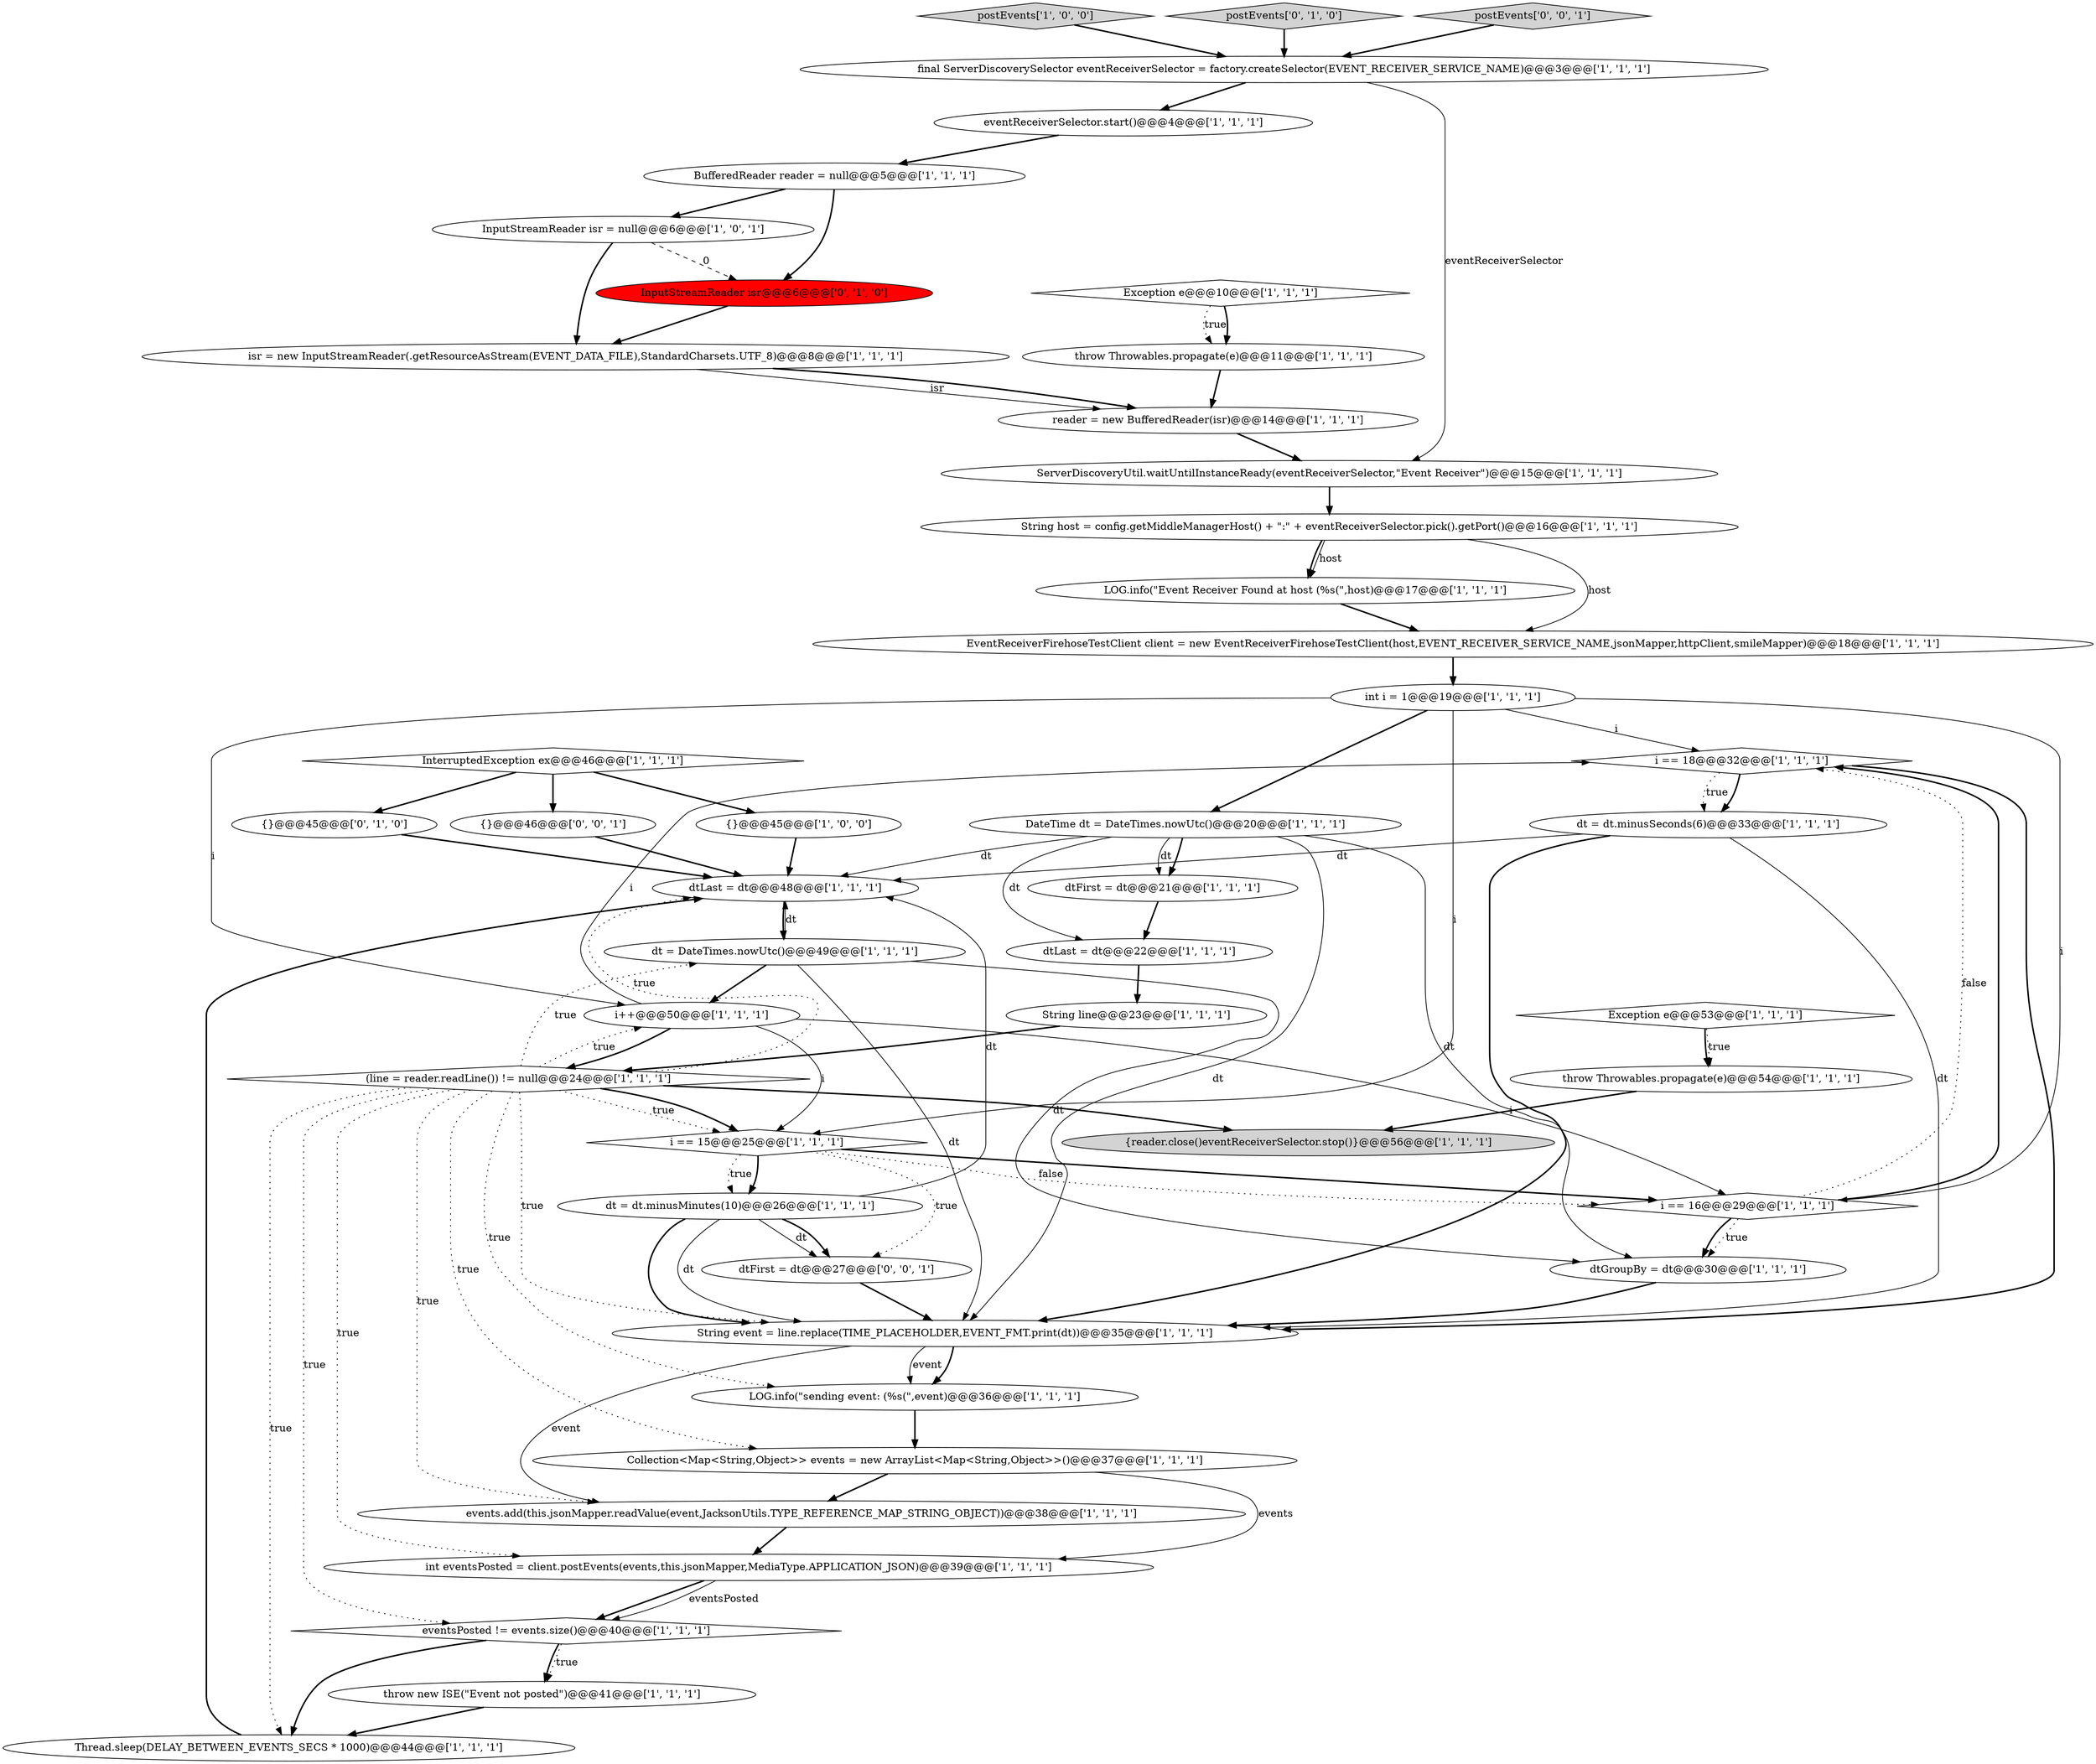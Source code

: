digraph {
9 [style = filled, label = "i == 18@@@32@@@['1', '1', '1']", fillcolor = white, shape = diamond image = "AAA0AAABBB1BBB"];
11 [style = filled, label = "Collection<Map<String,Object>> events = new ArrayList<Map<String,Object>>()@@@37@@@['1', '1', '1']", fillcolor = white, shape = ellipse image = "AAA0AAABBB1BBB"];
22 [style = filled, label = "throw new ISE(\"Event not posted\")@@@41@@@['1', '1', '1']", fillcolor = white, shape = ellipse image = "AAA0AAABBB1BBB"];
37 [style = filled, label = "(line = reader.readLine()) != null@@@24@@@['1', '1', '1']", fillcolor = white, shape = diamond image = "AAA0AAABBB1BBB"];
12 [style = filled, label = "String line@@@23@@@['1', '1', '1']", fillcolor = white, shape = ellipse image = "AAA0AAABBB1BBB"];
5 [style = filled, label = "int eventsPosted = client.postEvents(events,this.jsonMapper,MediaType.APPLICATION_JSON)@@@39@@@['1', '1', '1']", fillcolor = white, shape = ellipse image = "AAA0AAABBB1BBB"];
34 [style = filled, label = "InterruptedException ex@@@46@@@['1', '1', '1']", fillcolor = white, shape = diamond image = "AAA0AAABBB1BBB"];
27 [style = filled, label = "throw Throwables.propagate(e)@@@11@@@['1', '1', '1']", fillcolor = white, shape = ellipse image = "AAA0AAABBB1BBB"];
31 [style = filled, label = "ServerDiscoveryUtil.waitUntilInstanceReady(eventReceiverSelector,\"Event Receiver\")@@@15@@@['1', '1', '1']", fillcolor = white, shape = ellipse image = "AAA0AAABBB1BBB"];
3 [style = filled, label = "postEvents['1', '0', '0']", fillcolor = lightgray, shape = diamond image = "AAA0AAABBB1BBB"];
33 [style = filled, label = "int i = 1@@@19@@@['1', '1', '1']", fillcolor = white, shape = ellipse image = "AAA0AAABBB1BBB"];
39 [style = filled, label = "dt = DateTimes.nowUtc()@@@49@@@['1', '1', '1']", fillcolor = white, shape = ellipse image = "AAA0AAABBB1BBB"];
17 [style = filled, label = "DateTime dt = DateTimes.nowUtc()@@@20@@@['1', '1', '1']", fillcolor = white, shape = ellipse image = "AAA0AAABBB1BBB"];
24 [style = filled, label = "{reader.close()eventReceiverSelector.stop()}@@@56@@@['1', '1', '1']", fillcolor = lightgray, shape = ellipse image = "AAA0AAABBB1BBB"];
1 [style = filled, label = "eventReceiverSelector.start()@@@4@@@['1', '1', '1']", fillcolor = white, shape = ellipse image = "AAA0AAABBB1BBB"];
42 [style = filled, label = "postEvents['0', '1', '0']", fillcolor = lightgray, shape = diamond image = "AAA0AAABBB2BBB"];
19 [style = filled, label = "dtLast = dt@@@22@@@['1', '1', '1']", fillcolor = white, shape = ellipse image = "AAA0AAABBB1BBB"];
35 [style = filled, label = "dtLast = dt@@@48@@@['1', '1', '1']", fillcolor = white, shape = ellipse image = "AAA0AAABBB1BBB"];
36 [style = filled, label = "LOG.info(\"sending event: (%s(\",event)@@@36@@@['1', '1', '1']", fillcolor = white, shape = ellipse image = "AAA0AAABBB1BBB"];
43 [style = filled, label = "InputStreamReader isr@@@6@@@['0', '1', '0']", fillcolor = red, shape = ellipse image = "AAA1AAABBB2BBB"];
20 [style = filled, label = "isr = new InputStreamReader(.getResourceAsStream(EVENT_DATA_FILE),StandardCharsets.UTF_8)@@@8@@@['1', '1', '1']", fillcolor = white, shape = ellipse image = "AAA0AAABBB1BBB"];
2 [style = filled, label = "dtGroupBy = dt@@@30@@@['1', '1', '1']", fillcolor = white, shape = ellipse image = "AAA0AAABBB1BBB"];
7 [style = filled, label = "dt = dt.minusSeconds(6)@@@33@@@['1', '1', '1']", fillcolor = white, shape = ellipse image = "AAA0AAABBB1BBB"];
29 [style = filled, label = "InputStreamReader isr = null@@@6@@@['1', '0', '1']", fillcolor = white, shape = ellipse image = "AAA0AAABBB1BBB"];
44 [style = filled, label = "{}@@@46@@@['0', '0', '1']", fillcolor = white, shape = ellipse image = "AAA0AAABBB3BBB"];
10 [style = filled, label = "i++@@@50@@@['1', '1', '1']", fillcolor = white, shape = ellipse image = "AAA0AAABBB1BBB"];
26 [style = filled, label = "eventsPosted != events.size()@@@40@@@['1', '1', '1']", fillcolor = white, shape = diamond image = "AAA0AAABBB1BBB"];
21 [style = filled, label = "String event = line.replace(TIME_PLACEHOLDER,EVENT_FMT.print(dt))@@@35@@@['1', '1', '1']", fillcolor = white, shape = ellipse image = "AAA0AAABBB1BBB"];
8 [style = filled, label = "Exception e@@@53@@@['1', '1', '1']", fillcolor = white, shape = diamond image = "AAA0AAABBB1BBB"];
18 [style = filled, label = "i == 16@@@29@@@['1', '1', '1']", fillcolor = white, shape = diamond image = "AAA0AAABBB1BBB"];
25 [style = filled, label = "reader = new BufferedReader(isr)@@@14@@@['1', '1', '1']", fillcolor = white, shape = ellipse image = "AAA0AAABBB1BBB"];
16 [style = filled, label = "throw Throwables.propagate(e)@@@54@@@['1', '1', '1']", fillcolor = white, shape = ellipse image = "AAA0AAABBB1BBB"];
0 [style = filled, label = "dtFirst = dt@@@21@@@['1', '1', '1']", fillcolor = white, shape = ellipse image = "AAA0AAABBB1BBB"];
4 [style = filled, label = "dt = dt.minusMinutes(10)@@@26@@@['1', '1', '1']", fillcolor = white, shape = ellipse image = "AAA0AAABBB1BBB"];
14 [style = filled, label = "LOG.info(\"Event Receiver Found at host (%s(\",host)@@@17@@@['1', '1', '1']", fillcolor = white, shape = ellipse image = "AAA0AAABBB1BBB"];
45 [style = filled, label = "dtFirst = dt@@@27@@@['0', '0', '1']", fillcolor = white, shape = ellipse image = "AAA0AAABBB3BBB"];
46 [style = filled, label = "postEvents['0', '0', '1']", fillcolor = lightgray, shape = diamond image = "AAA0AAABBB3BBB"];
6 [style = filled, label = "i == 15@@@25@@@['1', '1', '1']", fillcolor = white, shape = diamond image = "AAA0AAABBB1BBB"];
38 [style = filled, label = "BufferedReader reader = null@@@5@@@['1', '1', '1']", fillcolor = white, shape = ellipse image = "AAA0AAABBB1BBB"];
28 [style = filled, label = "Exception e@@@10@@@['1', '1', '1']", fillcolor = white, shape = diamond image = "AAA0AAABBB1BBB"];
15 [style = filled, label = "final ServerDiscoverySelector eventReceiverSelector = factory.createSelector(EVENT_RECEIVER_SERVICE_NAME)@@@3@@@['1', '1', '1']", fillcolor = white, shape = ellipse image = "AAA0AAABBB1BBB"];
13 [style = filled, label = "String host = config.getMiddleManagerHost() + \":\" + eventReceiverSelector.pick().getPort()@@@16@@@['1', '1', '1']", fillcolor = white, shape = ellipse image = "AAA0AAABBB1BBB"];
23 [style = filled, label = "{}@@@45@@@['1', '0', '0']", fillcolor = white, shape = ellipse image = "AAA0AAABBB1BBB"];
30 [style = filled, label = "events.add(this.jsonMapper.readValue(event,JacksonUtils.TYPE_REFERENCE_MAP_STRING_OBJECT))@@@38@@@['1', '1', '1']", fillcolor = white, shape = ellipse image = "AAA0AAABBB1BBB"];
32 [style = filled, label = "EventReceiverFirehoseTestClient client = new EventReceiverFirehoseTestClient(host,EVENT_RECEIVER_SERVICE_NAME,jsonMapper,httpClient,smileMapper)@@@18@@@['1', '1', '1']", fillcolor = white, shape = ellipse image = "AAA0AAABBB1BBB"];
41 [style = filled, label = "{}@@@45@@@['0', '1', '0']", fillcolor = white, shape = ellipse image = "AAA0AAABBB2BBB"];
40 [style = filled, label = "Thread.sleep(DELAY_BETWEEN_EVENTS_SECS * 1000)@@@44@@@['1', '1', '1']", fillcolor = white, shape = ellipse image = "AAA0AAABBB1BBB"];
8->16 [style = bold, label=""];
46->15 [style = bold, label=""];
44->35 [style = bold, label=""];
8->16 [style = dotted, label="true"];
33->18 [style = solid, label="i"];
26->40 [style = bold, label=""];
26->22 [style = dotted, label="true"];
29->43 [style = dashed, label="0"];
9->7 [style = bold, label=""];
4->45 [style = solid, label="dt"];
36->11 [style = bold, label=""];
13->14 [style = solid, label="host"];
26->22 [style = bold, label=""];
25->31 [style = bold, label=""];
20->25 [style = solid, label="isr"];
6->18 [style = dotted, label="false"];
21->36 [style = bold, label=""];
17->21 [style = solid, label="dt"];
9->21 [style = bold, label=""];
37->36 [style = dotted, label="true"];
28->27 [style = dotted, label="true"];
18->9 [style = dotted, label="false"];
13->14 [style = bold, label=""];
27->25 [style = bold, label=""];
42->15 [style = bold, label=""];
1->38 [style = bold, label=""];
19->12 [style = bold, label=""];
0->19 [style = bold, label=""];
11->5 [style = solid, label="events"];
4->21 [style = bold, label=""];
21->30 [style = solid, label="event"];
20->25 [style = bold, label=""];
17->2 [style = solid, label="dt"];
37->5 [style = dotted, label="true"];
12->37 [style = bold, label=""];
10->6 [style = solid, label="i"];
23->35 [style = bold, label=""];
4->45 [style = bold, label=""];
6->4 [style = bold, label=""];
29->20 [style = bold, label=""];
7->21 [style = solid, label="dt"];
2->21 [style = bold, label=""];
39->35 [style = solid, label="dt"];
18->9 [style = bold, label=""];
45->21 [style = bold, label=""];
10->9 [style = solid, label="i"];
39->21 [style = solid, label="dt"];
11->30 [style = bold, label=""];
37->24 [style = bold, label=""];
40->35 [style = bold, label=""];
37->11 [style = dotted, label="true"];
6->18 [style = bold, label=""];
31->13 [style = bold, label=""];
16->24 [style = bold, label=""];
35->39 [style = bold, label=""];
43->20 [style = bold, label=""];
5->26 [style = bold, label=""];
21->36 [style = solid, label="event"];
4->21 [style = solid, label="dt"];
32->33 [style = bold, label=""];
17->35 [style = solid, label="dt"];
7->35 [style = solid, label="dt"];
37->35 [style = dotted, label="true"];
33->9 [style = solid, label="i"];
37->6 [style = dotted, label="true"];
17->0 [style = bold, label=""];
30->5 [style = bold, label=""];
37->26 [style = dotted, label="true"];
34->44 [style = bold, label=""];
34->23 [style = bold, label=""];
9->7 [style = dotted, label="true"];
14->32 [style = bold, label=""];
38->43 [style = bold, label=""];
18->2 [style = dotted, label="true"];
22->40 [style = bold, label=""];
33->17 [style = bold, label=""];
5->26 [style = solid, label="eventsPosted"];
10->37 [style = bold, label=""];
15->1 [style = bold, label=""];
41->35 [style = bold, label=""];
37->10 [style = dotted, label="true"];
39->2 [style = solid, label="dt"];
33->6 [style = solid, label="i"];
10->18 [style = solid, label="i"];
38->29 [style = bold, label=""];
37->21 [style = dotted, label="true"];
3->15 [style = bold, label=""];
34->41 [style = bold, label=""];
18->2 [style = bold, label=""];
37->6 [style = bold, label=""];
37->30 [style = dotted, label="true"];
17->0 [style = solid, label="dt"];
33->10 [style = solid, label="i"];
13->32 [style = solid, label="host"];
4->35 [style = solid, label="dt"];
6->4 [style = dotted, label="true"];
37->39 [style = dotted, label="true"];
39->10 [style = bold, label=""];
7->21 [style = bold, label=""];
6->45 [style = dotted, label="true"];
28->27 [style = bold, label=""];
15->31 [style = solid, label="eventReceiverSelector"];
37->40 [style = dotted, label="true"];
17->19 [style = solid, label="dt"];
}
